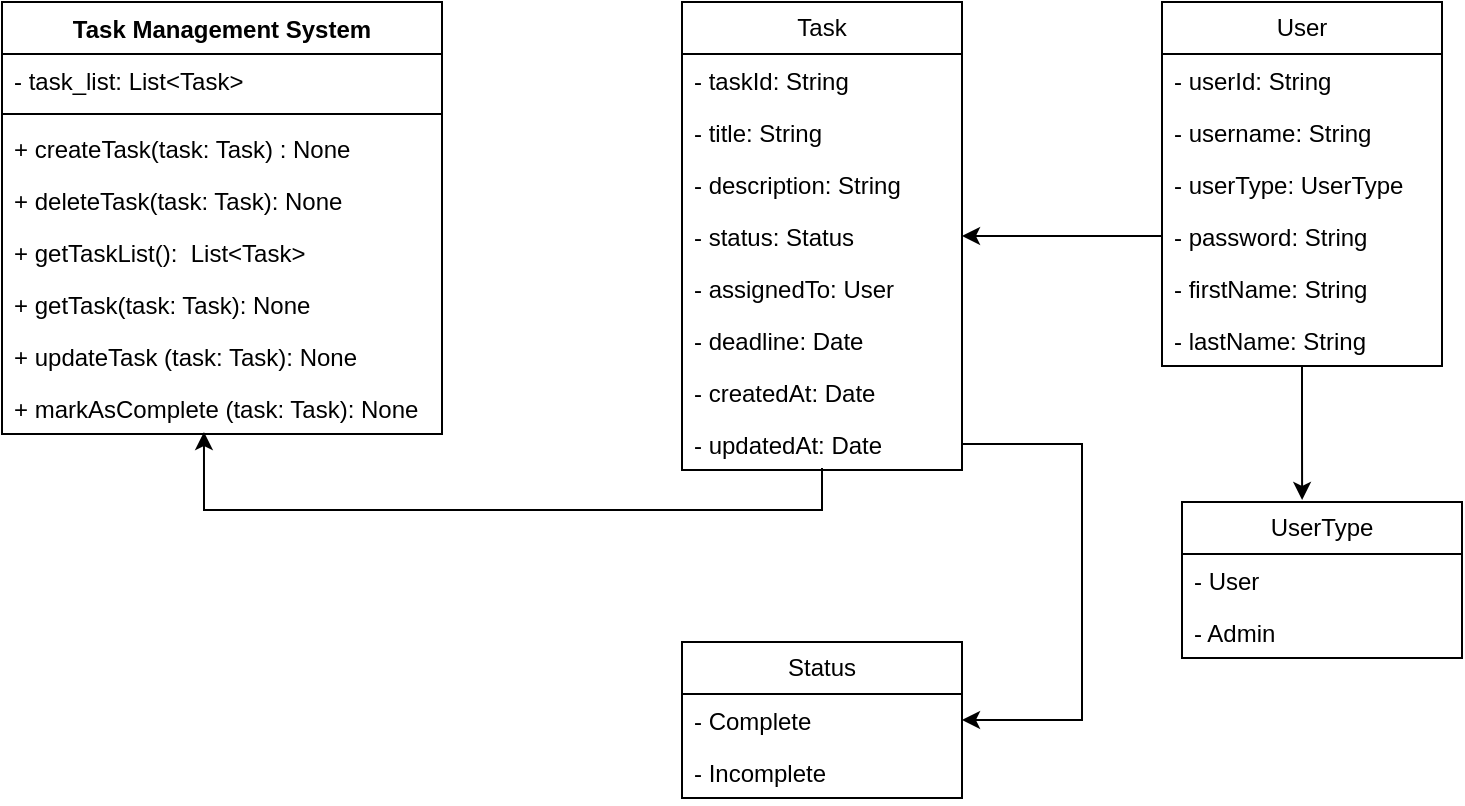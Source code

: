<mxfile version="24.3.1" type="onedrive">
  <diagram id="C5RBs43oDa-KdzZeNtuy" name="Page-1">
    <mxGraphModel grid="1" page="1" gridSize="10" guides="1" tooltips="1" connect="1" arrows="1" fold="1" pageScale="1" pageWidth="827" pageHeight="1169" math="0" shadow="0">
      <root>
        <mxCell id="WIyWlLk6GJQsqaUBKTNV-0" />
        <mxCell id="WIyWlLk6GJQsqaUBKTNV-1" parent="WIyWlLk6GJQsqaUBKTNV-0" />
        <mxCell id="zbvzkXgYPFCBCfhIbnJX-21" style="edgeStyle=orthogonalEdgeStyle;rounded=0;orthogonalLoop=1;jettySize=auto;html=1;entryX=0.459;entryY=0.962;entryDx=0;entryDy=0;entryPerimeter=0;exitX=0.5;exitY=0.962;exitDx=0;exitDy=0;exitPerimeter=0;" edge="1" parent="WIyWlLk6GJQsqaUBKTNV-1" source="zbvzkXgYPFCBCfhIbnJX-18" target="zbvzkXgYPFCBCfhIbnJX-16">
          <mxGeometry relative="1" as="geometry">
            <mxPoint x="360" y="460" as="targetPoint" />
          </mxGeometry>
        </mxCell>
        <mxCell id="zbvzkXgYPFCBCfhIbnJX-0" value="Task" style="swimlane;fontStyle=0;childLayout=stackLayout;horizontal=1;startSize=26;fillColor=none;horizontalStack=0;resizeParent=1;resizeParentMax=0;resizeLast=0;collapsible=1;marginBottom=0;whiteSpace=wrap;html=1;" vertex="1" parent="WIyWlLk6GJQsqaUBKTNV-1">
          <mxGeometry x="400" y="40" width="140" height="234" as="geometry" />
        </mxCell>
        <mxCell id="zbvzkXgYPFCBCfhIbnJX-1" value="- taskId: String" style="text;strokeColor=none;fillColor=none;align=left;verticalAlign=top;spacingLeft=4;spacingRight=4;overflow=hidden;rotatable=0;points=[[0,0.5],[1,0.5]];portConstraint=eastwest;whiteSpace=wrap;html=1;" vertex="1" parent="zbvzkXgYPFCBCfhIbnJX-0">
          <mxGeometry y="26" width="140" height="26" as="geometry" />
        </mxCell>
        <mxCell id="zbvzkXgYPFCBCfhIbnJX-2" value="- title: String" style="text;strokeColor=none;fillColor=none;align=left;verticalAlign=top;spacingLeft=4;spacingRight=4;overflow=hidden;rotatable=0;points=[[0,0.5],[1,0.5]];portConstraint=eastwest;whiteSpace=wrap;html=1;" vertex="1" parent="zbvzkXgYPFCBCfhIbnJX-0">
          <mxGeometry y="52" width="140" height="26" as="geometry" />
        </mxCell>
        <mxCell id="zbvzkXgYPFCBCfhIbnJX-3" value="- description: String" style="text;strokeColor=none;fillColor=none;align=left;verticalAlign=top;spacingLeft=4;spacingRight=4;overflow=hidden;rotatable=0;points=[[0,0.5],[1,0.5]];portConstraint=eastwest;whiteSpace=wrap;html=1;" vertex="1" parent="zbvzkXgYPFCBCfhIbnJX-0">
          <mxGeometry y="78" width="140" height="26" as="geometry" />
        </mxCell>
        <mxCell id="zbvzkXgYPFCBCfhIbnJX-13" value="- status: Status" style="text;strokeColor=none;fillColor=none;align=left;verticalAlign=top;spacingLeft=4;spacingRight=4;overflow=hidden;rotatable=0;points=[[0,0.5],[1,0.5]];portConstraint=eastwest;whiteSpace=wrap;html=1;" vertex="1" parent="zbvzkXgYPFCBCfhIbnJX-0">
          <mxGeometry y="104" width="140" height="26" as="geometry" />
        </mxCell>
        <mxCell id="zbvzkXgYPFCBCfhIbnJX-14" value="- assignedTo: User" style="text;strokeColor=none;fillColor=none;align=left;verticalAlign=top;spacingLeft=4;spacingRight=4;overflow=hidden;rotatable=0;points=[[0,0.5],[1,0.5]];portConstraint=eastwest;whiteSpace=wrap;html=1;" vertex="1" parent="zbvzkXgYPFCBCfhIbnJX-0">
          <mxGeometry y="130" width="140" height="26" as="geometry" />
        </mxCell>
        <mxCell id="zbvzkXgYPFCBCfhIbnJX-15" value="- deadline: Date" style="text;strokeColor=none;fillColor=none;align=left;verticalAlign=top;spacingLeft=4;spacingRight=4;overflow=hidden;rotatable=0;points=[[0,0.5],[1,0.5]];portConstraint=eastwest;whiteSpace=wrap;html=1;" vertex="1" parent="zbvzkXgYPFCBCfhIbnJX-0">
          <mxGeometry y="156" width="140" height="26" as="geometry" />
        </mxCell>
        <mxCell id="zbvzkXgYPFCBCfhIbnJX-17" value="- createdAt: Date" style="text;strokeColor=none;fillColor=none;align=left;verticalAlign=top;spacingLeft=4;spacingRight=4;overflow=hidden;rotatable=0;points=[[0,0.5],[1,0.5]];portConstraint=eastwest;whiteSpace=wrap;html=1;" vertex="1" parent="zbvzkXgYPFCBCfhIbnJX-0">
          <mxGeometry y="182" width="140" height="26" as="geometry" />
        </mxCell>
        <mxCell id="zbvzkXgYPFCBCfhIbnJX-18" value="- updatedAt: Date" style="text;strokeColor=none;fillColor=none;align=left;verticalAlign=top;spacingLeft=4;spacingRight=4;overflow=hidden;rotatable=0;points=[[0,0.5],[1,0.5]];portConstraint=eastwest;whiteSpace=wrap;html=1;" vertex="1" parent="zbvzkXgYPFCBCfhIbnJX-0">
          <mxGeometry y="208" width="140" height="26" as="geometry" />
        </mxCell>
        <mxCell id="zbvzkXgYPFCBCfhIbnJX-4" value="Task Management System" style="swimlane;fontStyle=1;align=center;verticalAlign=top;childLayout=stackLayout;horizontal=1;startSize=26;horizontalStack=0;resizeParent=1;resizeParentMax=0;resizeLast=0;collapsible=1;marginBottom=0;whiteSpace=wrap;html=1;" vertex="1" parent="WIyWlLk6GJQsqaUBKTNV-1">
          <mxGeometry x="60" y="40" width="220" height="216" as="geometry" />
        </mxCell>
        <mxCell id="zbvzkXgYPFCBCfhIbnJX-5" value="- task_list: List&amp;lt;Task&amp;gt;" style="text;strokeColor=none;fillColor=none;align=left;verticalAlign=top;spacingLeft=4;spacingRight=4;overflow=hidden;rotatable=0;points=[[0,0.5],[1,0.5]];portConstraint=eastwest;whiteSpace=wrap;html=1;" vertex="1" parent="zbvzkXgYPFCBCfhIbnJX-4">
          <mxGeometry y="26" width="220" height="26" as="geometry" />
        </mxCell>
        <mxCell id="zbvzkXgYPFCBCfhIbnJX-6" value="" style="line;strokeWidth=1;fillColor=none;align=left;verticalAlign=middle;spacingTop=-1;spacingLeft=3;spacingRight=3;rotatable=0;labelPosition=right;points=[];portConstraint=eastwest;strokeColor=inherit;" vertex="1" parent="zbvzkXgYPFCBCfhIbnJX-4">
          <mxGeometry y="52" width="220" height="8" as="geometry" />
        </mxCell>
        <mxCell id="zbvzkXgYPFCBCfhIbnJX-7" value="+ createTask(task: Task) : None" style="text;strokeColor=none;fillColor=none;align=left;verticalAlign=top;spacingLeft=4;spacingRight=4;overflow=hidden;rotatable=0;points=[[0,0.5],[1,0.5]];portConstraint=eastwest;whiteSpace=wrap;html=1;" vertex="1" parent="zbvzkXgYPFCBCfhIbnJX-4">
          <mxGeometry y="60" width="220" height="26" as="geometry" />
        </mxCell>
        <mxCell id="zbvzkXgYPFCBCfhIbnJX-9" value="+ deleteTask(task: Task): None" style="text;strokeColor=none;fillColor=none;align=left;verticalAlign=top;spacingLeft=4;spacingRight=4;overflow=hidden;rotatable=0;points=[[0,0.5],[1,0.5]];portConstraint=eastwest;whiteSpace=wrap;html=1;" vertex="1" parent="zbvzkXgYPFCBCfhIbnJX-4">
          <mxGeometry y="86" width="220" height="26" as="geometry" />
        </mxCell>
        <mxCell id="zbvzkXgYPFCBCfhIbnJX-10" value="+ getTaskList():&amp;nbsp; List&amp;lt;Task&amp;gt;" style="text;strokeColor=none;fillColor=none;align=left;verticalAlign=top;spacingLeft=4;spacingRight=4;overflow=hidden;rotatable=0;points=[[0,0.5],[1,0.5]];portConstraint=eastwest;whiteSpace=wrap;html=1;" vertex="1" parent="zbvzkXgYPFCBCfhIbnJX-4">
          <mxGeometry y="112" width="220" height="26" as="geometry" />
        </mxCell>
        <mxCell id="zbvzkXgYPFCBCfhIbnJX-11" value="+ getTask(task: Task): None" style="text;strokeColor=none;fillColor=none;align=left;verticalAlign=top;spacingLeft=4;spacingRight=4;overflow=hidden;rotatable=0;points=[[0,0.5],[1,0.5]];portConstraint=eastwest;whiteSpace=wrap;html=1;" vertex="1" parent="zbvzkXgYPFCBCfhIbnJX-4">
          <mxGeometry y="138" width="220" height="26" as="geometry" />
        </mxCell>
        <mxCell id="zbvzkXgYPFCBCfhIbnJX-12" value="+ updateTask (task: Task): None" style="text;strokeColor=none;fillColor=none;align=left;verticalAlign=top;spacingLeft=4;spacingRight=4;overflow=hidden;rotatable=0;points=[[0,0.5],[1,0.5]];portConstraint=eastwest;whiteSpace=wrap;html=1;" vertex="1" parent="zbvzkXgYPFCBCfhIbnJX-4">
          <mxGeometry y="164" width="220" height="26" as="geometry" />
        </mxCell>
        <mxCell id="zbvzkXgYPFCBCfhIbnJX-16" value="+ markAsComplete (task: Task): None" style="text;strokeColor=none;fillColor=none;align=left;verticalAlign=top;spacingLeft=4;spacingRight=4;overflow=hidden;rotatable=0;points=[[0,0.5],[1,0.5]];portConstraint=eastwest;whiteSpace=wrap;html=1;" vertex="1" parent="zbvzkXgYPFCBCfhIbnJX-4">
          <mxGeometry y="190" width="220" height="26" as="geometry" />
        </mxCell>
        <mxCell id="zbvzkXgYPFCBCfhIbnJX-22" value="User" style="swimlane;fontStyle=0;childLayout=stackLayout;horizontal=1;startSize=26;fillColor=none;horizontalStack=0;resizeParent=1;resizeParentMax=0;resizeLast=0;collapsible=1;marginBottom=0;whiteSpace=wrap;html=1;" vertex="1" parent="WIyWlLk6GJQsqaUBKTNV-1">
          <mxGeometry x="640" y="40" width="140" height="182" as="geometry" />
        </mxCell>
        <mxCell id="zbvzkXgYPFCBCfhIbnJX-23" value="- userId: String" style="text;strokeColor=none;fillColor=none;align=left;verticalAlign=top;spacingLeft=4;spacingRight=4;overflow=hidden;rotatable=0;points=[[0,0.5],[1,0.5]];portConstraint=eastwest;whiteSpace=wrap;html=1;" vertex="1" parent="zbvzkXgYPFCBCfhIbnJX-22">
          <mxGeometry y="26" width="140" height="26" as="geometry" />
        </mxCell>
        <mxCell id="zbvzkXgYPFCBCfhIbnJX-24" value="- username: String" style="text;strokeColor=none;fillColor=none;align=left;verticalAlign=top;spacingLeft=4;spacingRight=4;overflow=hidden;rotatable=0;points=[[0,0.5],[1,0.5]];portConstraint=eastwest;whiteSpace=wrap;html=1;" vertex="1" parent="zbvzkXgYPFCBCfhIbnJX-22">
          <mxGeometry y="52" width="140" height="26" as="geometry" />
        </mxCell>
        <mxCell id="zbvzkXgYPFCBCfhIbnJX-28" value="- userType: UserType" style="text;strokeColor=none;fillColor=none;align=left;verticalAlign=top;spacingLeft=4;spacingRight=4;overflow=hidden;rotatable=0;points=[[0,0.5],[1,0.5]];portConstraint=eastwest;whiteSpace=wrap;html=1;" vertex="1" parent="zbvzkXgYPFCBCfhIbnJX-22">
          <mxGeometry y="78" width="140" height="26" as="geometry" />
        </mxCell>
        <mxCell id="zbvzkXgYPFCBCfhIbnJX-25" value="- password: String" style="text;strokeColor=none;fillColor=none;align=left;verticalAlign=top;spacingLeft=4;spacingRight=4;overflow=hidden;rotatable=0;points=[[0,0.5],[1,0.5]];portConstraint=eastwest;whiteSpace=wrap;html=1;" vertex="1" parent="zbvzkXgYPFCBCfhIbnJX-22">
          <mxGeometry y="104" width="140" height="26" as="geometry" />
        </mxCell>
        <mxCell id="zbvzkXgYPFCBCfhIbnJX-26" value="- firstName: String" style="text;strokeColor=none;fillColor=none;align=left;verticalAlign=top;spacingLeft=4;spacingRight=4;overflow=hidden;rotatable=0;points=[[0,0.5],[1,0.5]];portConstraint=eastwest;whiteSpace=wrap;html=1;" vertex="1" parent="zbvzkXgYPFCBCfhIbnJX-22">
          <mxGeometry y="130" width="140" height="26" as="geometry" />
        </mxCell>
        <mxCell id="zbvzkXgYPFCBCfhIbnJX-27" value="- lastName: String" style="text;strokeColor=none;fillColor=none;align=left;verticalAlign=top;spacingLeft=4;spacingRight=4;overflow=hidden;rotatable=0;points=[[0,0.5],[1,0.5]];portConstraint=eastwest;whiteSpace=wrap;html=1;" vertex="1" parent="zbvzkXgYPFCBCfhIbnJX-22">
          <mxGeometry y="156" width="140" height="26" as="geometry" />
        </mxCell>
        <mxCell id="zbvzkXgYPFCBCfhIbnJX-29" value="Status" style="swimlane;fontStyle=0;childLayout=stackLayout;horizontal=1;startSize=26;fillColor=none;horizontalStack=0;resizeParent=1;resizeParentMax=0;resizeLast=0;collapsible=1;marginBottom=0;whiteSpace=wrap;html=1;" vertex="1" parent="WIyWlLk6GJQsqaUBKTNV-1">
          <mxGeometry x="400" y="360" width="140" height="78" as="geometry" />
        </mxCell>
        <mxCell id="zbvzkXgYPFCBCfhIbnJX-30" value="- Complete" style="text;strokeColor=none;fillColor=none;align=left;verticalAlign=top;spacingLeft=4;spacingRight=4;overflow=hidden;rotatable=0;points=[[0,0.5],[1,0.5]];portConstraint=eastwest;whiteSpace=wrap;html=1;" vertex="1" parent="zbvzkXgYPFCBCfhIbnJX-29">
          <mxGeometry y="26" width="140" height="26" as="geometry" />
        </mxCell>
        <mxCell id="zbvzkXgYPFCBCfhIbnJX-31" value="- Incomplete" style="text;strokeColor=none;fillColor=none;align=left;verticalAlign=top;spacingLeft=4;spacingRight=4;overflow=hidden;rotatable=0;points=[[0,0.5],[1,0.5]];portConstraint=eastwest;whiteSpace=wrap;html=1;" vertex="1" parent="zbvzkXgYPFCBCfhIbnJX-29">
          <mxGeometry y="52" width="140" height="26" as="geometry" />
        </mxCell>
        <mxCell id="zbvzkXgYPFCBCfhIbnJX-33" style="edgeStyle=orthogonalEdgeStyle;rounded=0;orthogonalLoop=1;jettySize=auto;html=1;entryX=1;entryY=0.5;entryDx=0;entryDy=0;" edge="1" parent="WIyWlLk6GJQsqaUBKTNV-1" source="zbvzkXgYPFCBCfhIbnJX-25" target="zbvzkXgYPFCBCfhIbnJX-13">
          <mxGeometry relative="1" as="geometry" />
        </mxCell>
        <mxCell id="zbvzkXgYPFCBCfhIbnJX-34" style="edgeStyle=orthogonalEdgeStyle;rounded=0;orthogonalLoop=1;jettySize=auto;html=1;entryX=1;entryY=0.5;entryDx=0;entryDy=0;" edge="1" parent="WIyWlLk6GJQsqaUBKTNV-1" source="zbvzkXgYPFCBCfhIbnJX-18" target="zbvzkXgYPFCBCfhIbnJX-30">
          <mxGeometry relative="1" as="geometry">
            <Array as="points">
              <mxPoint x="600" y="261" />
              <mxPoint x="600" y="399" />
            </Array>
          </mxGeometry>
        </mxCell>
        <mxCell id="zbvzkXgYPFCBCfhIbnJX-36" value="UserType" style="swimlane;fontStyle=0;childLayout=stackLayout;horizontal=1;startSize=26;fillColor=none;horizontalStack=0;resizeParent=1;resizeParentMax=0;resizeLast=0;collapsible=1;marginBottom=0;whiteSpace=wrap;html=1;" vertex="1" parent="WIyWlLk6GJQsqaUBKTNV-1">
          <mxGeometry x="650" y="290" width="140" height="78" as="geometry" />
        </mxCell>
        <mxCell id="zbvzkXgYPFCBCfhIbnJX-37" value="- User" style="text;strokeColor=none;fillColor=none;align=left;verticalAlign=top;spacingLeft=4;spacingRight=4;overflow=hidden;rotatable=0;points=[[0,0.5],[1,0.5]];portConstraint=eastwest;whiteSpace=wrap;html=1;" vertex="1" parent="zbvzkXgYPFCBCfhIbnJX-36">
          <mxGeometry y="26" width="140" height="26" as="geometry" />
        </mxCell>
        <mxCell id="zbvzkXgYPFCBCfhIbnJX-38" value="- Admin" style="text;strokeColor=none;fillColor=none;align=left;verticalAlign=top;spacingLeft=4;spacingRight=4;overflow=hidden;rotatable=0;points=[[0,0.5],[1,0.5]];portConstraint=eastwest;whiteSpace=wrap;html=1;" vertex="1" parent="zbvzkXgYPFCBCfhIbnJX-36">
          <mxGeometry y="52" width="140" height="26" as="geometry" />
        </mxCell>
        <mxCell id="zbvzkXgYPFCBCfhIbnJX-40" style="edgeStyle=orthogonalEdgeStyle;rounded=0;orthogonalLoop=1;jettySize=auto;html=1;entryX=0.429;entryY=-0.013;entryDx=0;entryDy=0;entryPerimeter=0;" edge="1" parent="WIyWlLk6GJQsqaUBKTNV-1" source="zbvzkXgYPFCBCfhIbnJX-22" target="zbvzkXgYPFCBCfhIbnJX-36">
          <mxGeometry relative="1" as="geometry" />
        </mxCell>
      </root>
    </mxGraphModel>
  </diagram>
</mxfile>
